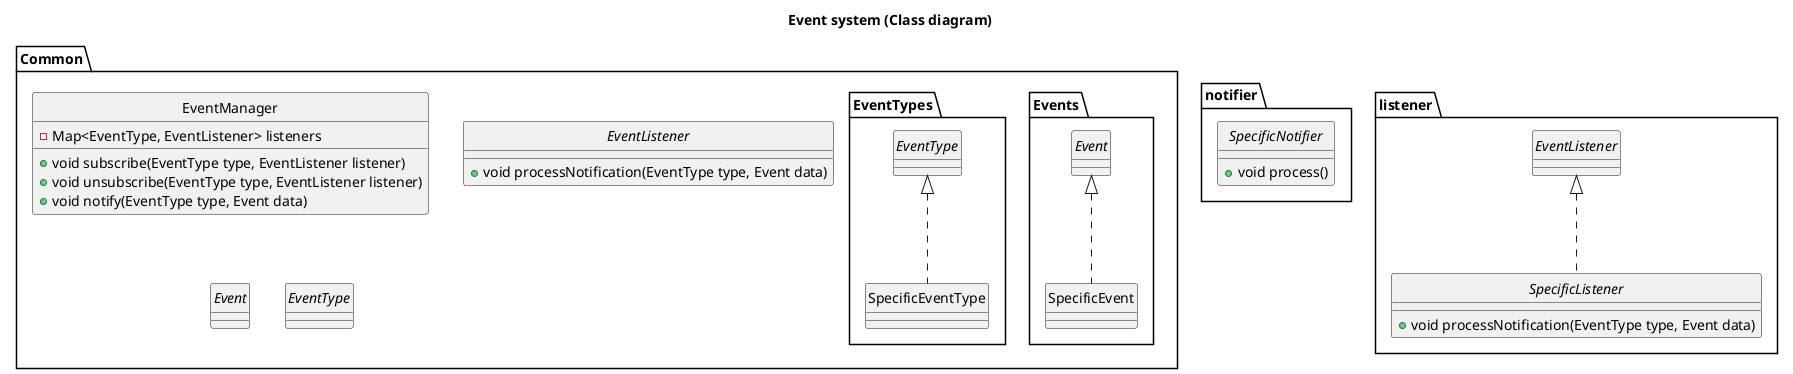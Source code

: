@startuml Event system
skinparam style strictuml
title Event system (Class diagram)

package "Common" {
    class EventManager {
        - Map<EventType, EventListener> listeners
        + void subscribe(EventType type, EventListener listener)
        + void unsubscribe(EventType type, EventListener listener)
        + void notify(EventType type, Event data)
    }
    interface EventListener {
        + void processNotification(EventType type, Event data)
    }

    interface Event {
    }
    package "Events" {
        class SpecificEvent implements Event {
        }
    }

    interface EventType {
    }
    package "EventTypes" {
        class SpecificEventType implements EventType {
        }
    }
}

package "notifier" {
    abstract SpecificNotifier {
        + void process()
    }
}

package "listener" {
    abstract SpecificListener implements EventListener {
        + void processNotification(EventType type, Event data)
    }
}

@enduml